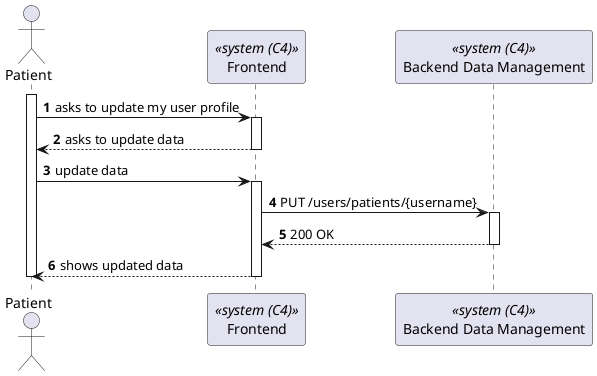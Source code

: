 @startuml

autonumber
actor Patient as "Patient"
participant Frontend as "Frontend" <<system (C4)>>
participant BackendDataManagement as "Backend Data Management" <<system (C4)>>

activate Patient

    Patient -> Frontend : asks to update my user profile

    activate Frontend

        Frontend --> Patient : asks to update data

    deactivate Frontend

    Patient -> Frontend : update data

    activate Frontend

        Frontend-> BackendDataManagement : PUT /users/patients/{username}
        activate BackendDataManagement

            Frontend <-- BackendDataManagement : 200 OK

        deactivate BackendDataManagement

    Frontend --> Patient : shows updated data
    
    deactivate Frontend
deactivate Patient

@enduml